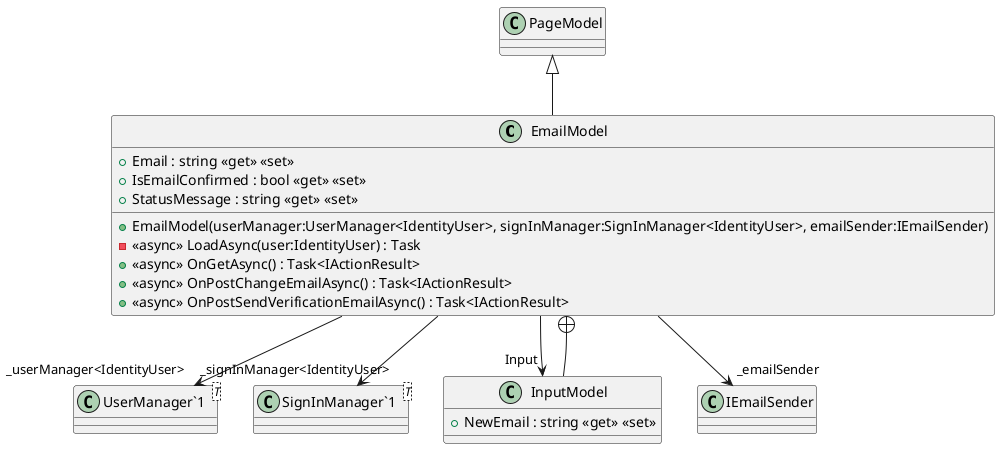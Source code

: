 @startuml
class EmailModel {
    + EmailModel(userManager:UserManager<IdentityUser>, signInManager:SignInManager<IdentityUser>, emailSender:IEmailSender)
    + Email : string <<get>> <<set>>
    + IsEmailConfirmed : bool <<get>> <<set>>
    + StatusMessage : string <<get>> <<set>>
    - <<async>> LoadAsync(user:IdentityUser) : Task
    + <<async>> OnGetAsync() : Task<IActionResult>
    + <<async>> OnPostChangeEmailAsync() : Task<IActionResult>
    + <<async>> OnPostSendVerificationEmailAsync() : Task<IActionResult>
}
class "UserManager`1"<T> {
}
class "SignInManager`1"<T> {
}
class InputModel {
    + NewEmail : string <<get>> <<set>>
}
PageModel <|-- EmailModel
EmailModel --> "_userManager<IdentityUser>" "UserManager`1"
EmailModel --> "_signInManager<IdentityUser>" "SignInManager`1"
EmailModel --> "_emailSender" IEmailSender
EmailModel --> "Input" InputModel
EmailModel +-- InputModel
@enduml
